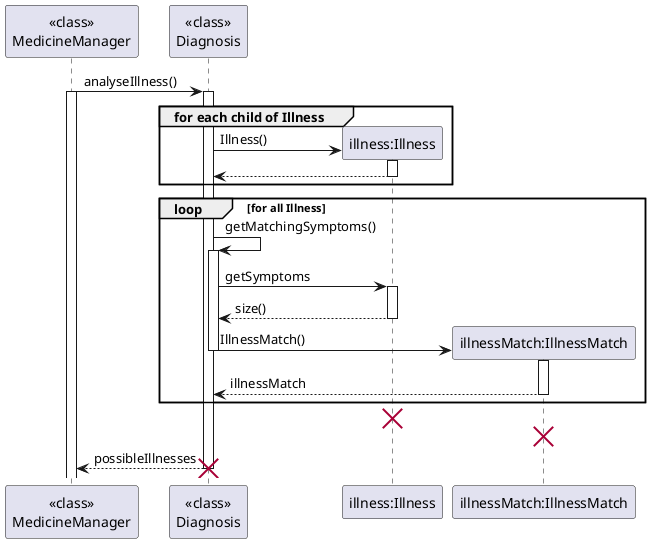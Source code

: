 @startuml
'https://plantuml.com/sequence-diagram

"<<class>>\nMedicineManager" -> "<<class>>\nDiagnosis": analyseIllness()
activate "<<class>>\nMedicineManager"
activate "<<class>>\nDiagnosis"
group for each child of Illness
create "illness:Illness"
"<<class>>\nDiagnosis" -> "illness:Illness": Illness()
activate "illness:Illness"
"illness:Illness" --> "<<class>>\nDiagnosis"
deactivate "illness:Illness"
end

loop for all Illness
    "<<class>>\nDiagnosis" -> "<<class>>\nDiagnosis": getMatchingSymptoms()
    activate "<<class>>\nDiagnosis"
    "<<class>>\nDiagnosis" -> "illness:Illness": getSymptoms
    activate "illness:Illness"
    "illness:Illness" --> "<<class>>\nDiagnosis": size()
    deactivate "illness:Illness"
    create "illnessMatch:IllnessMatch"
    "<<class>>\nDiagnosis" -> "illnessMatch:IllnessMatch": IllnessMatch()
    deactivate "<<class>>\nDiagnosis"
    activate "illnessMatch:IllnessMatch"
    "illnessMatch:IllnessMatch" --> "<<class>>\nDiagnosis": illnessMatch
    deactivate "illnessMatch:IllnessMatch"
end
destroy "illness:Illness"
destroy "illnessMatch:IllnessMatch"
"<<class>>\nDiagnosis" --> "<<class>>\nMedicineManager": possibleIllnesses
deactivate "<<class>>\nDiagnosis"
destroy "<<class>>\nDiagnosis"






@enduml